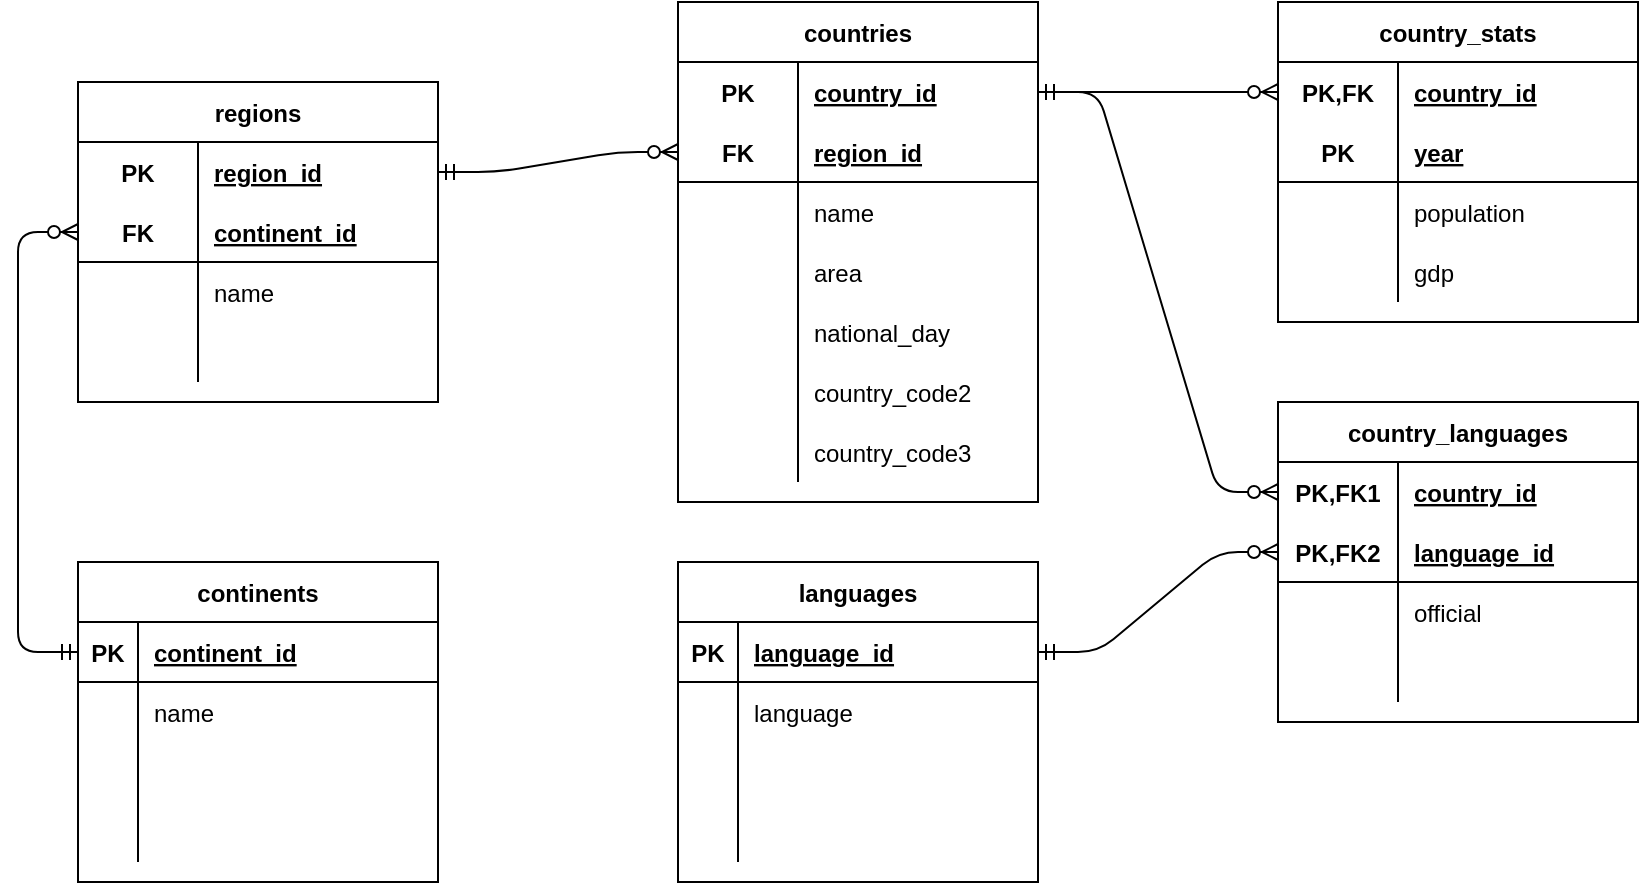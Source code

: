 <mxfile version="13.9.9" type="device"><diagram id="R2lEEEUBdFMjLlhIrx00" name="Page-1"><mxGraphModel dx="1024" dy="592" grid="1" gridSize="10" guides="1" tooltips="1" connect="1" arrows="1" fold="1" page="1" pageScale="1" pageWidth="850" pageHeight="1100" math="0" shadow="0" extFonts="Permanent Marker^https://fonts.googleapis.com/css?family=Permanent+Marker"><root><mxCell id="0"/><mxCell id="1" parent="0"/><mxCell id="aKPgTJMskJocDyLcc4iF-41" value="country_languages" style="shape=table;startSize=30;container=1;collapsible=1;childLayout=tableLayout;fixedRows=1;rowLines=0;fontStyle=1;align=center;resizeLast=1;" parent="1" vertex="1"><mxGeometry x="640" y="240" width="180" height="160" as="geometry"/></mxCell><mxCell id="aKPgTJMskJocDyLcc4iF-42" value="" style="shape=partialRectangle;collapsible=0;dropTarget=0;pointerEvents=0;fillColor=none;top=0;left=0;bottom=0;right=0;points=[[0,0.5],[1,0.5]];portConstraint=eastwest;" parent="aKPgTJMskJocDyLcc4iF-41" vertex="1"><mxGeometry y="30" width="180" height="30" as="geometry"/></mxCell><mxCell id="aKPgTJMskJocDyLcc4iF-43" value="PK,FK1" style="shape=partialRectangle;connectable=0;fillColor=none;top=0;left=0;bottom=0;right=0;fontStyle=1;overflow=hidden;" parent="aKPgTJMskJocDyLcc4iF-42" vertex="1"><mxGeometry width="60" height="30" as="geometry"/></mxCell><mxCell id="aKPgTJMskJocDyLcc4iF-44" value="country_id" style="shape=partialRectangle;connectable=0;fillColor=none;top=0;left=0;bottom=0;right=0;align=left;spacingLeft=6;fontStyle=5;overflow=hidden;" parent="aKPgTJMskJocDyLcc4iF-42" vertex="1"><mxGeometry x="60" width="120" height="30" as="geometry"/></mxCell><mxCell id="aKPgTJMskJocDyLcc4iF-45" value="" style="shape=partialRectangle;collapsible=0;dropTarget=0;pointerEvents=0;fillColor=none;top=0;left=0;bottom=1;right=0;points=[[0,0.5],[1,0.5]];portConstraint=eastwest;" parent="aKPgTJMskJocDyLcc4iF-41" vertex="1"><mxGeometry y="60" width="180" height="30" as="geometry"/></mxCell><mxCell id="aKPgTJMskJocDyLcc4iF-46" value="PK,FK2" style="shape=partialRectangle;connectable=0;fillColor=none;top=0;left=0;bottom=0;right=0;fontStyle=1;overflow=hidden;" parent="aKPgTJMskJocDyLcc4iF-45" vertex="1"><mxGeometry width="60" height="30" as="geometry"/></mxCell><mxCell id="aKPgTJMskJocDyLcc4iF-47" value="language_id" style="shape=partialRectangle;connectable=0;fillColor=none;top=0;left=0;bottom=0;right=0;align=left;spacingLeft=6;fontStyle=5;overflow=hidden;" parent="aKPgTJMskJocDyLcc4iF-45" vertex="1"><mxGeometry x="60" width="120" height="30" as="geometry"/></mxCell><mxCell id="aKPgTJMskJocDyLcc4iF-48" value="" style="shape=partialRectangle;collapsible=0;dropTarget=0;pointerEvents=0;fillColor=none;top=0;left=0;bottom=0;right=0;points=[[0,0.5],[1,0.5]];portConstraint=eastwest;" parent="aKPgTJMskJocDyLcc4iF-41" vertex="1"><mxGeometry y="90" width="180" height="30" as="geometry"/></mxCell><mxCell id="aKPgTJMskJocDyLcc4iF-49" value="" style="shape=partialRectangle;connectable=0;fillColor=none;top=0;left=0;bottom=0;right=0;editable=1;overflow=hidden;" parent="aKPgTJMskJocDyLcc4iF-48" vertex="1"><mxGeometry width="60" height="30" as="geometry"/></mxCell><mxCell id="aKPgTJMskJocDyLcc4iF-50" value="official" style="shape=partialRectangle;connectable=0;fillColor=none;top=0;left=0;bottom=0;right=0;align=left;spacingLeft=6;overflow=hidden;" parent="aKPgTJMskJocDyLcc4iF-48" vertex="1"><mxGeometry x="60" width="120" height="30" as="geometry"/></mxCell><mxCell id="aKPgTJMskJocDyLcc4iF-51" value="" style="shape=partialRectangle;collapsible=0;dropTarget=0;pointerEvents=0;fillColor=none;top=0;left=0;bottom=0;right=0;points=[[0,0.5],[1,0.5]];portConstraint=eastwest;" parent="aKPgTJMskJocDyLcc4iF-41" vertex="1"><mxGeometry y="120" width="180" height="30" as="geometry"/></mxCell><mxCell id="aKPgTJMskJocDyLcc4iF-52" value="" style="shape=partialRectangle;connectable=0;fillColor=none;top=0;left=0;bottom=0;right=0;editable=1;overflow=hidden;" parent="aKPgTJMskJocDyLcc4iF-51" vertex="1"><mxGeometry width="60" height="30" as="geometry"/></mxCell><mxCell id="aKPgTJMskJocDyLcc4iF-53" value="" style="shape=partialRectangle;connectable=0;fillColor=none;top=0;left=0;bottom=0;right=0;align=left;spacingLeft=6;overflow=hidden;" parent="aKPgTJMskJocDyLcc4iF-51" vertex="1"><mxGeometry x="60" width="120" height="30" as="geometry"/></mxCell><mxCell id="aKPgTJMskJocDyLcc4iF-54" value="country_stats" style="shape=table;startSize=30;container=1;collapsible=1;childLayout=tableLayout;fixedRows=1;rowLines=0;fontStyle=1;align=center;resizeLast=1;" parent="1" vertex="1"><mxGeometry x="640" y="40" width="180" height="160" as="geometry"/></mxCell><mxCell id="aKPgTJMskJocDyLcc4iF-55" value="" style="shape=partialRectangle;collapsible=0;dropTarget=0;pointerEvents=0;fillColor=none;top=0;left=0;bottom=0;right=0;points=[[0,0.5],[1,0.5]];portConstraint=eastwest;" parent="aKPgTJMskJocDyLcc4iF-54" vertex="1"><mxGeometry y="30" width="180" height="30" as="geometry"/></mxCell><mxCell id="aKPgTJMskJocDyLcc4iF-56" value="PK,FK" style="shape=partialRectangle;connectable=0;fillColor=none;top=0;left=0;bottom=0;right=0;fontStyle=1;overflow=hidden;" parent="aKPgTJMskJocDyLcc4iF-55" vertex="1"><mxGeometry width="60" height="30" as="geometry"/></mxCell><mxCell id="aKPgTJMskJocDyLcc4iF-57" value="country_id" style="shape=partialRectangle;connectable=0;fillColor=none;top=0;left=0;bottom=0;right=0;align=left;spacingLeft=6;fontStyle=5;overflow=hidden;" parent="aKPgTJMskJocDyLcc4iF-55" vertex="1"><mxGeometry x="60" width="120" height="30" as="geometry"/></mxCell><mxCell id="aKPgTJMskJocDyLcc4iF-58" value="" style="shape=partialRectangle;collapsible=0;dropTarget=0;pointerEvents=0;fillColor=none;top=0;left=0;bottom=1;right=0;points=[[0,0.5],[1,0.5]];portConstraint=eastwest;" parent="aKPgTJMskJocDyLcc4iF-54" vertex="1"><mxGeometry y="60" width="180" height="30" as="geometry"/></mxCell><mxCell id="aKPgTJMskJocDyLcc4iF-59" value="PK" style="shape=partialRectangle;connectable=0;fillColor=none;top=0;left=0;bottom=0;right=0;fontStyle=1;overflow=hidden;" parent="aKPgTJMskJocDyLcc4iF-58" vertex="1"><mxGeometry width="60" height="30" as="geometry"/></mxCell><mxCell id="aKPgTJMskJocDyLcc4iF-60" value="year" style="shape=partialRectangle;connectable=0;fillColor=none;top=0;left=0;bottom=0;right=0;align=left;spacingLeft=6;fontStyle=5;overflow=hidden;" parent="aKPgTJMskJocDyLcc4iF-58" vertex="1"><mxGeometry x="60" width="120" height="30" as="geometry"/></mxCell><mxCell id="aKPgTJMskJocDyLcc4iF-61" value="" style="shape=partialRectangle;collapsible=0;dropTarget=0;pointerEvents=0;fillColor=none;top=0;left=0;bottom=0;right=0;points=[[0,0.5],[1,0.5]];portConstraint=eastwest;" parent="aKPgTJMskJocDyLcc4iF-54" vertex="1"><mxGeometry y="90" width="180" height="30" as="geometry"/></mxCell><mxCell id="aKPgTJMskJocDyLcc4iF-62" value="" style="shape=partialRectangle;connectable=0;fillColor=none;top=0;left=0;bottom=0;right=0;editable=1;overflow=hidden;" parent="aKPgTJMskJocDyLcc4iF-61" vertex="1"><mxGeometry width="60" height="30" as="geometry"/></mxCell><mxCell id="aKPgTJMskJocDyLcc4iF-63" value="population" style="shape=partialRectangle;connectable=0;fillColor=none;top=0;left=0;bottom=0;right=0;align=left;spacingLeft=6;overflow=hidden;" parent="aKPgTJMskJocDyLcc4iF-61" vertex="1"><mxGeometry x="60" width="120" height="30" as="geometry"/></mxCell><mxCell id="aKPgTJMskJocDyLcc4iF-64" value="" style="shape=partialRectangle;collapsible=0;dropTarget=0;pointerEvents=0;fillColor=none;top=0;left=0;bottom=0;right=0;points=[[0,0.5],[1,0.5]];portConstraint=eastwest;" parent="aKPgTJMskJocDyLcc4iF-54" vertex="1"><mxGeometry y="120" width="180" height="30" as="geometry"/></mxCell><mxCell id="aKPgTJMskJocDyLcc4iF-65" value="" style="shape=partialRectangle;connectable=0;fillColor=none;top=0;left=0;bottom=0;right=0;editable=1;overflow=hidden;" parent="aKPgTJMskJocDyLcc4iF-64" vertex="1"><mxGeometry width="60" height="30" as="geometry"/></mxCell><mxCell id="aKPgTJMskJocDyLcc4iF-66" value="gdp" style="shape=partialRectangle;connectable=0;fillColor=none;top=0;left=0;bottom=0;right=0;align=left;spacingLeft=6;overflow=hidden;" parent="aKPgTJMskJocDyLcc4iF-64" vertex="1"><mxGeometry x="60" width="120" height="30" as="geometry"/></mxCell><mxCell id="AbaBaUnDroJ3zwLd7RXz-52" value="countries" style="shape=table;startSize=30;container=1;collapsible=1;childLayout=tableLayout;fixedRows=1;rowLines=0;fontStyle=1;align=center;resizeLast=1;" parent="1" vertex="1"><mxGeometry x="340" y="40" width="180" height="250" as="geometry"/></mxCell><mxCell id="AbaBaUnDroJ3zwLd7RXz-53" value="" style="shape=partialRectangle;collapsible=0;dropTarget=0;pointerEvents=0;fillColor=none;top=0;left=0;bottom=0;right=0;points=[[0,0.5],[1,0.5]];portConstraint=eastwest;" parent="AbaBaUnDroJ3zwLd7RXz-52" vertex="1"><mxGeometry y="30" width="180" height="30" as="geometry"/></mxCell><mxCell id="AbaBaUnDroJ3zwLd7RXz-54" value="PK" style="shape=partialRectangle;connectable=0;fillColor=none;top=0;left=0;bottom=0;right=0;fontStyle=1;overflow=hidden;" parent="AbaBaUnDroJ3zwLd7RXz-53" vertex="1"><mxGeometry width="60" height="30" as="geometry"/></mxCell><mxCell id="AbaBaUnDroJ3zwLd7RXz-55" value="country_id" style="shape=partialRectangle;connectable=0;fillColor=none;top=0;left=0;bottom=0;right=0;align=left;spacingLeft=6;fontStyle=5;overflow=hidden;" parent="AbaBaUnDroJ3zwLd7RXz-53" vertex="1"><mxGeometry x="60" width="120" height="30" as="geometry"/></mxCell><mxCell id="AbaBaUnDroJ3zwLd7RXz-56" value="" style="shape=partialRectangle;collapsible=0;dropTarget=0;pointerEvents=0;fillColor=none;top=0;left=0;bottom=1;right=0;points=[[0,0.5],[1,0.5]];portConstraint=eastwest;" parent="AbaBaUnDroJ3zwLd7RXz-52" vertex="1"><mxGeometry y="60" width="180" height="30" as="geometry"/></mxCell><mxCell id="AbaBaUnDroJ3zwLd7RXz-57" value="FK" style="shape=partialRectangle;connectable=0;fillColor=none;top=0;left=0;bottom=0;right=0;fontStyle=1;overflow=hidden;" parent="AbaBaUnDroJ3zwLd7RXz-56" vertex="1"><mxGeometry width="60" height="30" as="geometry"/></mxCell><mxCell id="AbaBaUnDroJ3zwLd7RXz-58" value="region_id" style="shape=partialRectangle;connectable=0;fillColor=none;top=0;left=0;bottom=0;right=0;align=left;spacingLeft=6;fontStyle=5;overflow=hidden;" parent="AbaBaUnDroJ3zwLd7RXz-56" vertex="1"><mxGeometry x="60" width="120" height="30" as="geometry"/></mxCell><mxCell id="AbaBaUnDroJ3zwLd7RXz-59" value="" style="shape=partialRectangle;collapsible=0;dropTarget=0;pointerEvents=0;fillColor=none;top=0;left=0;bottom=0;right=0;points=[[0,0.5],[1,0.5]];portConstraint=eastwest;" parent="AbaBaUnDroJ3zwLd7RXz-52" vertex="1"><mxGeometry y="90" width="180" height="30" as="geometry"/></mxCell><mxCell id="AbaBaUnDroJ3zwLd7RXz-60" value="" style="shape=partialRectangle;connectable=0;fillColor=none;top=0;left=0;bottom=0;right=0;editable=1;overflow=hidden;" parent="AbaBaUnDroJ3zwLd7RXz-59" vertex="1"><mxGeometry width="60" height="30" as="geometry"/></mxCell><mxCell id="AbaBaUnDroJ3zwLd7RXz-61" value="name" style="shape=partialRectangle;connectable=0;fillColor=none;top=0;left=0;bottom=0;right=0;align=left;spacingLeft=6;overflow=hidden;" parent="AbaBaUnDroJ3zwLd7RXz-59" vertex="1"><mxGeometry x="60" width="120" height="30" as="geometry"/></mxCell><mxCell id="AbaBaUnDroJ3zwLd7RXz-62" value="" style="shape=partialRectangle;collapsible=0;dropTarget=0;pointerEvents=0;fillColor=none;top=0;left=0;bottom=0;right=0;points=[[0,0.5],[1,0.5]];portConstraint=eastwest;" parent="AbaBaUnDroJ3zwLd7RXz-52" vertex="1"><mxGeometry y="120" width="180" height="30" as="geometry"/></mxCell><mxCell id="AbaBaUnDroJ3zwLd7RXz-63" value="" style="shape=partialRectangle;connectable=0;fillColor=none;top=0;left=0;bottom=0;right=0;editable=1;overflow=hidden;" parent="AbaBaUnDroJ3zwLd7RXz-62" vertex="1"><mxGeometry width="60" height="30" as="geometry"/></mxCell><mxCell id="AbaBaUnDroJ3zwLd7RXz-64" value="area" style="shape=partialRectangle;connectable=0;fillColor=none;top=0;left=0;bottom=0;right=0;align=left;spacingLeft=6;overflow=hidden;" parent="AbaBaUnDroJ3zwLd7RXz-62" vertex="1"><mxGeometry x="60" width="120" height="30" as="geometry"/></mxCell><mxCell id="AbaBaUnDroJ3zwLd7RXz-65" value="" style="shape=partialRectangle;collapsible=0;dropTarget=0;pointerEvents=0;fillColor=none;top=0;left=0;bottom=0;right=0;points=[[0,0.5],[1,0.5]];portConstraint=eastwest;" parent="AbaBaUnDroJ3zwLd7RXz-52" vertex="1"><mxGeometry y="150" width="180" height="30" as="geometry"/></mxCell><mxCell id="AbaBaUnDroJ3zwLd7RXz-66" value="" style="shape=partialRectangle;connectable=0;fillColor=none;top=0;left=0;bottom=0;right=0;editable=1;overflow=hidden;" parent="AbaBaUnDroJ3zwLd7RXz-65" vertex="1"><mxGeometry width="60" height="30" as="geometry"/></mxCell><mxCell id="AbaBaUnDroJ3zwLd7RXz-67" value="national_day" style="shape=partialRectangle;connectable=0;fillColor=none;top=0;left=0;bottom=0;right=0;align=left;spacingLeft=6;overflow=hidden;" parent="AbaBaUnDroJ3zwLd7RXz-65" vertex="1"><mxGeometry x="60" width="120" height="30" as="geometry"/></mxCell><mxCell id="AbaBaUnDroJ3zwLd7RXz-68" value="" style="shape=partialRectangle;collapsible=0;dropTarget=0;pointerEvents=0;fillColor=none;top=0;left=0;bottom=0;right=0;points=[[0,0.5],[1,0.5]];portConstraint=eastwest;" parent="AbaBaUnDroJ3zwLd7RXz-52" vertex="1"><mxGeometry y="180" width="180" height="30" as="geometry"/></mxCell><mxCell id="AbaBaUnDroJ3zwLd7RXz-69" value="" style="shape=partialRectangle;connectable=0;fillColor=none;top=0;left=0;bottom=0;right=0;editable=1;overflow=hidden;" parent="AbaBaUnDroJ3zwLd7RXz-68" vertex="1"><mxGeometry width="60" height="30" as="geometry"/></mxCell><mxCell id="AbaBaUnDroJ3zwLd7RXz-70" value="country_code2" style="shape=partialRectangle;connectable=0;fillColor=none;top=0;left=0;bottom=0;right=0;align=left;spacingLeft=6;overflow=hidden;" parent="AbaBaUnDroJ3zwLd7RXz-68" vertex="1"><mxGeometry x="60" width="120" height="30" as="geometry"/></mxCell><mxCell id="AbaBaUnDroJ3zwLd7RXz-71" value="" style="shape=partialRectangle;collapsible=0;dropTarget=0;pointerEvents=0;fillColor=none;top=0;left=0;bottom=0;right=0;points=[[0,0.5],[1,0.5]];portConstraint=eastwest;" parent="AbaBaUnDroJ3zwLd7RXz-52" vertex="1"><mxGeometry y="210" width="180" height="30" as="geometry"/></mxCell><mxCell id="AbaBaUnDroJ3zwLd7RXz-72" value="" style="shape=partialRectangle;connectable=0;fillColor=none;top=0;left=0;bottom=0;right=0;editable=1;overflow=hidden;" parent="AbaBaUnDroJ3zwLd7RXz-71" vertex="1"><mxGeometry width="60" height="30" as="geometry"/></mxCell><mxCell id="AbaBaUnDroJ3zwLd7RXz-73" value="country_code3" style="shape=partialRectangle;connectable=0;fillColor=none;top=0;left=0;bottom=0;right=0;align=left;spacingLeft=6;overflow=hidden;" parent="AbaBaUnDroJ3zwLd7RXz-71" vertex="1"><mxGeometry x="60" width="120" height="30" as="geometry"/></mxCell><mxCell id="aKPgTJMskJocDyLcc4iF-1" value="languages" style="shape=table;startSize=30;container=1;collapsible=1;childLayout=tableLayout;fixedRows=1;rowLines=0;fontStyle=1;align=center;resizeLast=1;" parent="1" vertex="1"><mxGeometry x="340" y="320" width="180" height="160" as="geometry"/></mxCell><mxCell id="aKPgTJMskJocDyLcc4iF-2" value="" style="shape=partialRectangle;collapsible=0;dropTarget=0;pointerEvents=0;fillColor=none;top=0;left=0;bottom=1;right=0;points=[[0,0.5],[1,0.5]];portConstraint=eastwest;" parent="aKPgTJMskJocDyLcc4iF-1" vertex="1"><mxGeometry y="30" width="180" height="30" as="geometry"/></mxCell><mxCell id="aKPgTJMskJocDyLcc4iF-3" value="PK" style="shape=partialRectangle;connectable=0;fillColor=none;top=0;left=0;bottom=0;right=0;fontStyle=1;overflow=hidden;" parent="aKPgTJMskJocDyLcc4iF-2" vertex="1"><mxGeometry width="30" height="30" as="geometry"/></mxCell><mxCell id="aKPgTJMskJocDyLcc4iF-4" value="language_id" style="shape=partialRectangle;connectable=0;fillColor=none;top=0;left=0;bottom=0;right=0;align=left;spacingLeft=6;fontStyle=5;overflow=hidden;" parent="aKPgTJMskJocDyLcc4iF-2" vertex="1"><mxGeometry x="30" width="150" height="30" as="geometry"/></mxCell><mxCell id="aKPgTJMskJocDyLcc4iF-5" value="" style="shape=partialRectangle;collapsible=0;dropTarget=0;pointerEvents=0;fillColor=none;top=0;left=0;bottom=0;right=0;points=[[0,0.5],[1,0.5]];portConstraint=eastwest;" parent="aKPgTJMskJocDyLcc4iF-1" vertex="1"><mxGeometry y="60" width="180" height="30" as="geometry"/></mxCell><mxCell id="aKPgTJMskJocDyLcc4iF-6" value="" style="shape=partialRectangle;connectable=0;fillColor=none;top=0;left=0;bottom=0;right=0;editable=1;overflow=hidden;" parent="aKPgTJMskJocDyLcc4iF-5" vertex="1"><mxGeometry width="30" height="30" as="geometry"/></mxCell><mxCell id="aKPgTJMskJocDyLcc4iF-7" value="language" style="shape=partialRectangle;connectable=0;fillColor=none;top=0;left=0;bottom=0;right=0;align=left;spacingLeft=6;overflow=hidden;" parent="aKPgTJMskJocDyLcc4iF-5" vertex="1"><mxGeometry x="30" width="150" height="30" as="geometry"/></mxCell><mxCell id="aKPgTJMskJocDyLcc4iF-8" value="" style="shape=partialRectangle;collapsible=0;dropTarget=0;pointerEvents=0;fillColor=none;top=0;left=0;bottom=0;right=0;points=[[0,0.5],[1,0.5]];portConstraint=eastwest;" parent="aKPgTJMskJocDyLcc4iF-1" vertex="1"><mxGeometry y="90" width="180" height="30" as="geometry"/></mxCell><mxCell id="aKPgTJMskJocDyLcc4iF-9" value="" style="shape=partialRectangle;connectable=0;fillColor=none;top=0;left=0;bottom=0;right=0;editable=1;overflow=hidden;" parent="aKPgTJMskJocDyLcc4iF-8" vertex="1"><mxGeometry width="30" height="30" as="geometry"/></mxCell><mxCell id="aKPgTJMskJocDyLcc4iF-10" value="" style="shape=partialRectangle;connectable=0;fillColor=none;top=0;left=0;bottom=0;right=0;align=left;spacingLeft=6;overflow=hidden;" parent="aKPgTJMskJocDyLcc4iF-8" vertex="1"><mxGeometry x="30" width="150" height="30" as="geometry"/></mxCell><mxCell id="aKPgTJMskJocDyLcc4iF-11" value="" style="shape=partialRectangle;collapsible=0;dropTarget=0;pointerEvents=0;fillColor=none;top=0;left=0;bottom=0;right=0;points=[[0,0.5],[1,0.5]];portConstraint=eastwest;" parent="aKPgTJMskJocDyLcc4iF-1" vertex="1"><mxGeometry y="120" width="180" height="30" as="geometry"/></mxCell><mxCell id="aKPgTJMskJocDyLcc4iF-12" value="" style="shape=partialRectangle;connectable=0;fillColor=none;top=0;left=0;bottom=0;right=0;editable=1;overflow=hidden;" parent="aKPgTJMskJocDyLcc4iF-11" vertex="1"><mxGeometry width="30" height="30" as="geometry"/></mxCell><mxCell id="aKPgTJMskJocDyLcc4iF-13" value="" style="shape=partialRectangle;connectable=0;fillColor=none;top=0;left=0;bottom=0;right=0;align=left;spacingLeft=6;overflow=hidden;" parent="aKPgTJMskJocDyLcc4iF-11" vertex="1"><mxGeometry x="30" width="150" height="30" as="geometry"/></mxCell><mxCell id="AbaBaUnDroJ3zwLd7RXz-104" value="regions" style="shape=table;startSize=30;container=1;collapsible=1;childLayout=tableLayout;fixedRows=1;rowLines=0;fontStyle=1;align=center;resizeLast=1;" parent="1" vertex="1"><mxGeometry x="40" y="80" width="180" height="160" as="geometry"/></mxCell><mxCell id="AbaBaUnDroJ3zwLd7RXz-105" value="" style="shape=partialRectangle;collapsible=0;dropTarget=0;pointerEvents=0;fillColor=none;top=0;left=0;bottom=0;right=0;points=[[0,0.5],[1,0.5]];portConstraint=eastwest;" parent="AbaBaUnDroJ3zwLd7RXz-104" vertex="1"><mxGeometry y="30" width="180" height="30" as="geometry"/></mxCell><mxCell id="AbaBaUnDroJ3zwLd7RXz-106" value="PK" style="shape=partialRectangle;connectable=0;fillColor=none;top=0;left=0;bottom=0;right=0;fontStyle=1;overflow=hidden;" parent="AbaBaUnDroJ3zwLd7RXz-105" vertex="1"><mxGeometry width="60" height="30" as="geometry"/></mxCell><mxCell id="AbaBaUnDroJ3zwLd7RXz-107" value="region_id" style="shape=partialRectangle;connectable=0;fillColor=none;top=0;left=0;bottom=0;right=0;align=left;spacingLeft=6;fontStyle=5;overflow=hidden;" parent="AbaBaUnDroJ3zwLd7RXz-105" vertex="1"><mxGeometry x="60" width="120" height="30" as="geometry"/></mxCell><mxCell id="AbaBaUnDroJ3zwLd7RXz-108" value="" style="shape=partialRectangle;collapsible=0;dropTarget=0;pointerEvents=0;fillColor=none;top=0;left=0;bottom=1;right=0;points=[[0,0.5],[1,0.5]];portConstraint=eastwest;" parent="AbaBaUnDroJ3zwLd7RXz-104" vertex="1"><mxGeometry y="60" width="180" height="30" as="geometry"/></mxCell><mxCell id="AbaBaUnDroJ3zwLd7RXz-109" value="FK" style="shape=partialRectangle;connectable=0;fillColor=none;top=0;left=0;bottom=0;right=0;fontStyle=1;overflow=hidden;" parent="AbaBaUnDroJ3zwLd7RXz-108" vertex="1"><mxGeometry width="60" height="30" as="geometry"/></mxCell><mxCell id="AbaBaUnDroJ3zwLd7RXz-110" value="continent_id" style="shape=partialRectangle;connectable=0;fillColor=none;top=0;left=0;bottom=0;right=0;align=left;spacingLeft=6;fontStyle=5;overflow=hidden;" parent="AbaBaUnDroJ3zwLd7RXz-108" vertex="1"><mxGeometry x="60" width="120" height="30" as="geometry"/></mxCell><mxCell id="AbaBaUnDroJ3zwLd7RXz-111" value="" style="shape=partialRectangle;collapsible=0;dropTarget=0;pointerEvents=0;fillColor=none;top=0;left=0;bottom=0;right=0;points=[[0,0.5],[1,0.5]];portConstraint=eastwest;" parent="AbaBaUnDroJ3zwLd7RXz-104" vertex="1"><mxGeometry y="90" width="180" height="30" as="geometry"/></mxCell><mxCell id="AbaBaUnDroJ3zwLd7RXz-112" value="" style="shape=partialRectangle;connectable=0;fillColor=none;top=0;left=0;bottom=0;right=0;editable=1;overflow=hidden;" parent="AbaBaUnDroJ3zwLd7RXz-111" vertex="1"><mxGeometry width="60" height="30" as="geometry"/></mxCell><mxCell id="AbaBaUnDroJ3zwLd7RXz-113" value="name" style="shape=partialRectangle;connectable=0;fillColor=none;top=0;left=0;bottom=0;right=0;align=left;spacingLeft=6;overflow=hidden;" parent="AbaBaUnDroJ3zwLd7RXz-111" vertex="1"><mxGeometry x="60" width="120" height="30" as="geometry"/></mxCell><mxCell id="AbaBaUnDroJ3zwLd7RXz-114" value="" style="shape=partialRectangle;collapsible=0;dropTarget=0;pointerEvents=0;fillColor=none;top=0;left=0;bottom=0;right=0;points=[[0,0.5],[1,0.5]];portConstraint=eastwest;" parent="AbaBaUnDroJ3zwLd7RXz-104" vertex="1"><mxGeometry y="120" width="180" height="30" as="geometry"/></mxCell><mxCell id="AbaBaUnDroJ3zwLd7RXz-115" value="" style="shape=partialRectangle;connectable=0;fillColor=none;top=0;left=0;bottom=0;right=0;editable=1;overflow=hidden;" parent="AbaBaUnDroJ3zwLd7RXz-114" vertex="1"><mxGeometry width="60" height="30" as="geometry"/></mxCell><mxCell id="AbaBaUnDroJ3zwLd7RXz-116" value="" style="shape=partialRectangle;connectable=0;fillColor=none;top=0;left=0;bottom=0;right=0;align=left;spacingLeft=6;overflow=hidden;" parent="AbaBaUnDroJ3zwLd7RXz-114" vertex="1"><mxGeometry x="60" width="120" height="30" as="geometry"/></mxCell><mxCell id="AbaBaUnDroJ3zwLd7RXz-91" value="continents" style="shape=table;startSize=30;container=1;collapsible=1;childLayout=tableLayout;fixedRows=1;rowLines=0;fontStyle=1;align=center;resizeLast=1;" parent="1" vertex="1"><mxGeometry x="40" y="320" width="180" height="160" as="geometry"/></mxCell><mxCell id="AbaBaUnDroJ3zwLd7RXz-92" value="" style="shape=partialRectangle;collapsible=0;dropTarget=0;pointerEvents=0;fillColor=none;top=0;left=0;bottom=1;right=0;points=[[0,0.5],[1,0.5]];portConstraint=eastwest;" parent="AbaBaUnDroJ3zwLd7RXz-91" vertex="1"><mxGeometry y="30" width="180" height="30" as="geometry"/></mxCell><mxCell id="AbaBaUnDroJ3zwLd7RXz-93" value="PK" style="shape=partialRectangle;connectable=0;fillColor=none;top=0;left=0;bottom=0;right=0;fontStyle=1;overflow=hidden;" parent="AbaBaUnDroJ3zwLd7RXz-92" vertex="1"><mxGeometry width="30" height="30" as="geometry"/></mxCell><mxCell id="AbaBaUnDroJ3zwLd7RXz-94" value="continent_id" style="shape=partialRectangle;connectable=0;fillColor=none;top=0;left=0;bottom=0;right=0;align=left;spacingLeft=6;fontStyle=5;overflow=hidden;" parent="AbaBaUnDroJ3zwLd7RXz-92" vertex="1"><mxGeometry x="30" width="150" height="30" as="geometry"/></mxCell><mxCell id="AbaBaUnDroJ3zwLd7RXz-95" value="" style="shape=partialRectangle;collapsible=0;dropTarget=0;pointerEvents=0;fillColor=none;top=0;left=0;bottom=0;right=0;points=[[0,0.5],[1,0.5]];portConstraint=eastwest;" parent="AbaBaUnDroJ3zwLd7RXz-91" vertex="1"><mxGeometry y="60" width="180" height="30" as="geometry"/></mxCell><mxCell id="AbaBaUnDroJ3zwLd7RXz-96" value="" style="shape=partialRectangle;connectable=0;fillColor=none;top=0;left=0;bottom=0;right=0;editable=1;overflow=hidden;" parent="AbaBaUnDroJ3zwLd7RXz-95" vertex="1"><mxGeometry width="30" height="30" as="geometry"/></mxCell><mxCell id="AbaBaUnDroJ3zwLd7RXz-97" value="name" style="shape=partialRectangle;connectable=0;fillColor=none;top=0;left=0;bottom=0;right=0;align=left;spacingLeft=6;overflow=hidden;" parent="AbaBaUnDroJ3zwLd7RXz-95" vertex="1"><mxGeometry x="30" width="150" height="30" as="geometry"/></mxCell><mxCell id="AbaBaUnDroJ3zwLd7RXz-98" value="" style="shape=partialRectangle;collapsible=0;dropTarget=0;pointerEvents=0;fillColor=none;top=0;left=0;bottom=0;right=0;points=[[0,0.5],[1,0.5]];portConstraint=eastwest;" parent="AbaBaUnDroJ3zwLd7RXz-91" vertex="1"><mxGeometry y="90" width="180" height="30" as="geometry"/></mxCell><mxCell id="AbaBaUnDroJ3zwLd7RXz-99" value="" style="shape=partialRectangle;connectable=0;fillColor=none;top=0;left=0;bottom=0;right=0;editable=1;overflow=hidden;" parent="AbaBaUnDroJ3zwLd7RXz-98" vertex="1"><mxGeometry width="30" height="30" as="geometry"/></mxCell><mxCell id="AbaBaUnDroJ3zwLd7RXz-100" value="" style="shape=partialRectangle;connectable=0;fillColor=none;top=0;left=0;bottom=0;right=0;align=left;spacingLeft=6;overflow=hidden;" parent="AbaBaUnDroJ3zwLd7RXz-98" vertex="1"><mxGeometry x="30" width="150" height="30" as="geometry"/></mxCell><mxCell id="AbaBaUnDroJ3zwLd7RXz-101" value="" style="shape=partialRectangle;collapsible=0;dropTarget=0;pointerEvents=0;fillColor=none;top=0;left=0;bottom=0;right=0;points=[[0,0.5],[1,0.5]];portConstraint=eastwest;" parent="AbaBaUnDroJ3zwLd7RXz-91" vertex="1"><mxGeometry y="120" width="180" height="30" as="geometry"/></mxCell><mxCell id="AbaBaUnDroJ3zwLd7RXz-102" value="" style="shape=partialRectangle;connectable=0;fillColor=none;top=0;left=0;bottom=0;right=0;editable=1;overflow=hidden;" parent="AbaBaUnDroJ3zwLd7RXz-101" vertex="1"><mxGeometry width="30" height="30" as="geometry"/></mxCell><mxCell id="AbaBaUnDroJ3zwLd7RXz-103" value="" style="shape=partialRectangle;connectable=0;fillColor=none;top=0;left=0;bottom=0;right=0;align=left;spacingLeft=6;overflow=hidden;" parent="AbaBaUnDroJ3zwLd7RXz-101" vertex="1"><mxGeometry x="30" width="150" height="30" as="geometry"/></mxCell><mxCell id="VspmRgz_8k15mi75knOX-1" value="" style="edgeStyle=orthogonalEdgeStyle;fontSize=12;html=1;endArrow=ERzeroToMany;startArrow=ERmandOne;exitX=0;exitY=0.5;exitDx=0;exitDy=0;entryX=0;entryY=0.5;entryDx=0;entryDy=0;" parent="1" source="AbaBaUnDroJ3zwLd7RXz-92" target="AbaBaUnDroJ3zwLd7RXz-108" edge="1"><mxGeometry width="100" height="100" relative="1" as="geometry"><mxPoint x="230" y="360" as="sourcePoint"/><mxPoint x="330" y="260" as="targetPoint"/><Array as="points"><mxPoint x="10" y="365"/><mxPoint x="10" y="155"/></Array></mxGeometry></mxCell><mxCell id="VspmRgz_8k15mi75knOX-2" value="" style="edgeStyle=entityRelationEdgeStyle;fontSize=12;html=1;endArrow=ERzeroToMany;startArrow=ERmandOne;exitX=1;exitY=0.5;exitDx=0;exitDy=0;entryX=0;entryY=0.5;entryDx=0;entryDy=0;" parent="1" source="AbaBaUnDroJ3zwLd7RXz-105" target="AbaBaUnDroJ3zwLd7RXz-56" edge="1"><mxGeometry width="100" height="100" relative="1" as="geometry"><mxPoint x="290" y="310" as="sourcePoint"/><mxPoint x="390" y="210" as="targetPoint"/></mxGeometry></mxCell><mxCell id="VspmRgz_8k15mi75knOX-3" value="" style="edgeStyle=entityRelationEdgeStyle;fontSize=12;html=1;endArrow=ERzeroToMany;startArrow=ERmandOne;entryX=0;entryY=0.5;entryDx=0;entryDy=0;exitX=1;exitY=0.5;exitDx=0;exitDy=0;" parent="1" source="AbaBaUnDroJ3zwLd7RXz-53" target="aKPgTJMskJocDyLcc4iF-55" edge="1"><mxGeometry width="100" height="100" relative="1" as="geometry"><mxPoint x="290" y="310" as="sourcePoint"/><mxPoint x="390" y="210" as="targetPoint"/></mxGeometry></mxCell><mxCell id="VspmRgz_8k15mi75knOX-5" value="" style="edgeStyle=entityRelationEdgeStyle;fontSize=12;html=1;endArrow=ERzeroToMany;startArrow=ERmandOne;exitX=1;exitY=0.5;exitDx=0;exitDy=0;entryX=0;entryY=0.5;entryDx=0;entryDy=0;" parent="1" source="aKPgTJMskJocDyLcc4iF-2" target="aKPgTJMskJocDyLcc4iF-45" edge="1"><mxGeometry width="100" height="100" relative="1" as="geometry"><mxPoint x="290" y="310" as="sourcePoint"/><mxPoint x="390" y="210" as="targetPoint"/></mxGeometry></mxCell><mxCell id="VspmRgz_8k15mi75knOX-6" value="" style="edgeStyle=entityRelationEdgeStyle;fontSize=12;html=1;endArrow=ERzeroToMany;startArrow=ERmandOne;entryX=0;entryY=0.5;entryDx=0;entryDy=0;exitX=1;exitY=0.5;exitDx=0;exitDy=0;" parent="1" source="AbaBaUnDroJ3zwLd7RXz-53" target="aKPgTJMskJocDyLcc4iF-42" edge="1"><mxGeometry width="100" height="100" relative="1" as="geometry"><mxPoint x="290" y="310" as="sourcePoint"/><mxPoint x="390" y="210" as="targetPoint"/></mxGeometry></mxCell></root></mxGraphModel></diagram></mxfile>